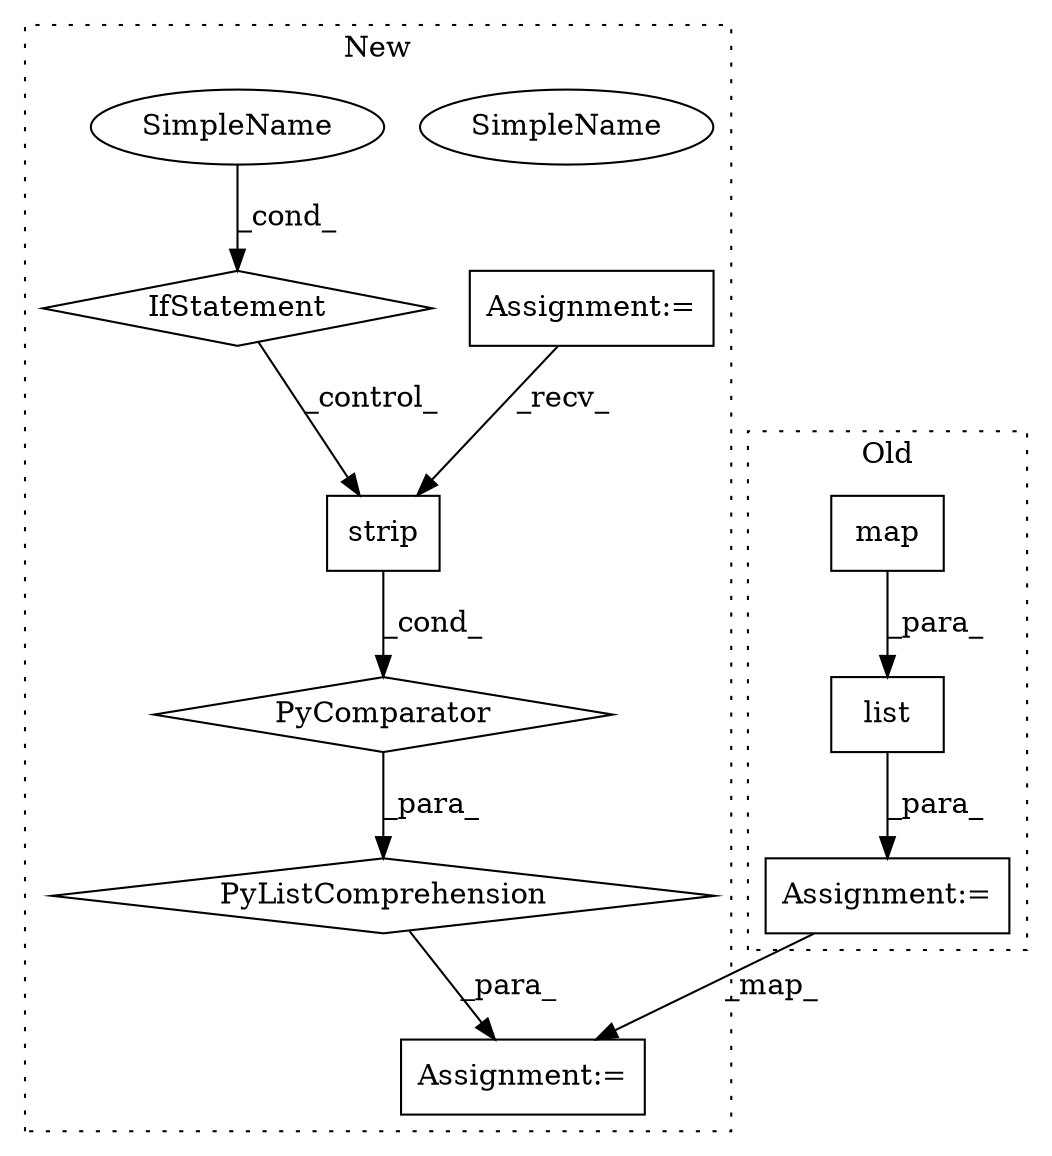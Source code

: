 digraph G {
subgraph cluster0 {
1 [label="list" a="32" s="7613,7649" l="5,1" shape="box"];
4 [label="map" a="32" s="7618,7648" l="4,1" shape="box"];
10 [label="Assignment:=" a="7" s="7612" l="1" shape="box"];
label = "Old";
style="dotted";
}
subgraph cluster1 {
2 [label="strip" a="32" s="8035" l="7" shape="box"];
3 [label="IfStatement" a="25" s="8100" l="25" shape="diamond"];
5 [label="SimpleName" a="42" s="8120" l="5" shape="ellipse"];
6 [label="PyListComprehension" a="109" s="8033" l="100" shape="diamond"];
7 [label="PyComparator" a="113" s="8100" l="25" shape="diamond"];
8 [label="Assignment:=" a="7" s="8100" l="25" shape="box"];
9 [label="Assignment:=" a="7" s="8021" l="12" shape="box"];
11 [label="SimpleName" a="42" s="8120" l="5" shape="ellipse"];
label = "New";
style="dotted";
}
1 -> 10 [label="_para_"];
2 -> 7 [label="_cond_"];
3 -> 2 [label="_control_"];
4 -> 1 [label="_para_"];
6 -> 9 [label="_para_"];
7 -> 6 [label="_para_"];
8 -> 2 [label="_recv_"];
10 -> 9 [label="_map_"];
11 -> 3 [label="_cond_"];
}